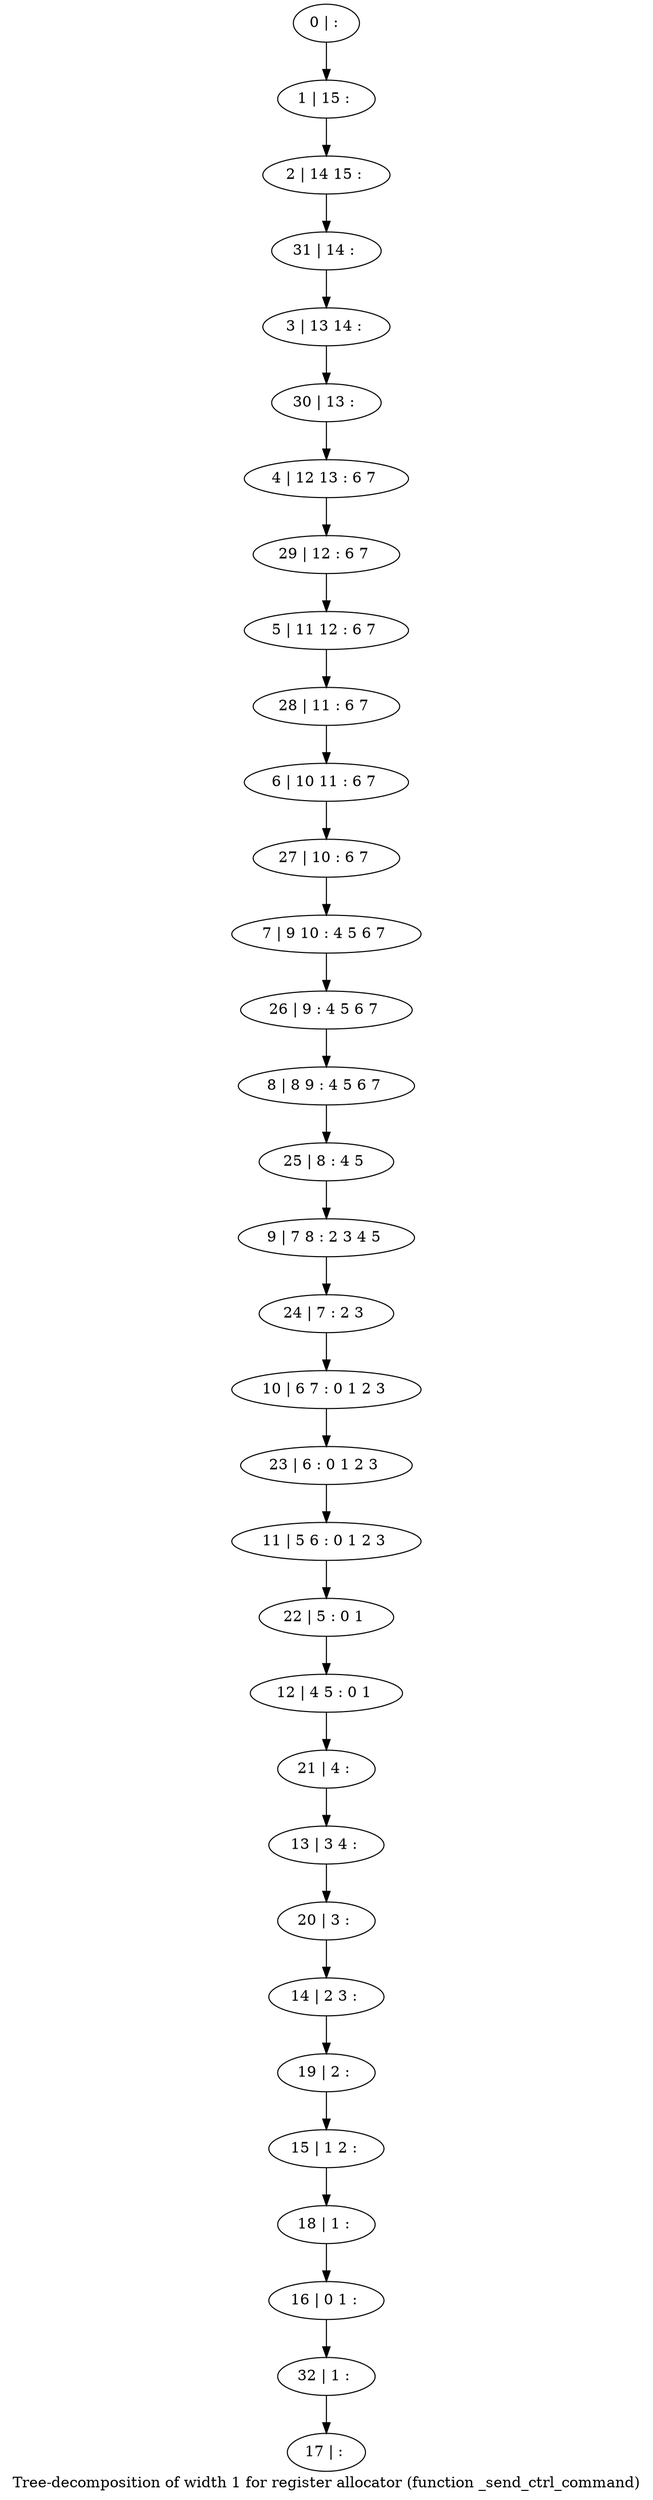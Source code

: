 digraph G {
graph [label="Tree-decomposition of width 1 for register allocator (function _send_ctrl_command)"]
0[label="0 | : "];
1[label="1 | 15 : "];
2[label="2 | 14 15 : "];
3[label="3 | 13 14 : "];
4[label="4 | 12 13 : 6 7 "];
5[label="5 | 11 12 : 6 7 "];
6[label="6 | 10 11 : 6 7 "];
7[label="7 | 9 10 : 4 5 6 7 "];
8[label="8 | 8 9 : 4 5 6 7 "];
9[label="9 | 7 8 : 2 3 4 5 "];
10[label="10 | 6 7 : 0 1 2 3 "];
11[label="11 | 5 6 : 0 1 2 3 "];
12[label="12 | 4 5 : 0 1 "];
13[label="13 | 3 4 : "];
14[label="14 | 2 3 : "];
15[label="15 | 1 2 : "];
16[label="16 | 0 1 : "];
17[label="17 | : "];
18[label="18 | 1 : "];
19[label="19 | 2 : "];
20[label="20 | 3 : "];
21[label="21 | 4 : "];
22[label="22 | 5 : 0 1 "];
23[label="23 | 6 : 0 1 2 3 "];
24[label="24 | 7 : 2 3 "];
25[label="25 | 8 : 4 5 "];
26[label="26 | 9 : 4 5 6 7 "];
27[label="27 | 10 : 6 7 "];
28[label="28 | 11 : 6 7 "];
29[label="29 | 12 : 6 7 "];
30[label="30 | 13 : "];
31[label="31 | 14 : "];
32[label="32 | 1 : "];
0->1 ;
1->2 ;
18->16 ;
15->18 ;
19->15 ;
14->19 ;
20->14 ;
13->20 ;
21->13 ;
12->21 ;
22->12 ;
11->22 ;
23->11 ;
10->23 ;
24->10 ;
9->24 ;
25->9 ;
8->25 ;
26->8 ;
7->26 ;
27->7 ;
6->27 ;
28->6 ;
5->28 ;
29->5 ;
4->29 ;
30->4 ;
3->30 ;
31->3 ;
2->31 ;
32->17 ;
16->32 ;
}
